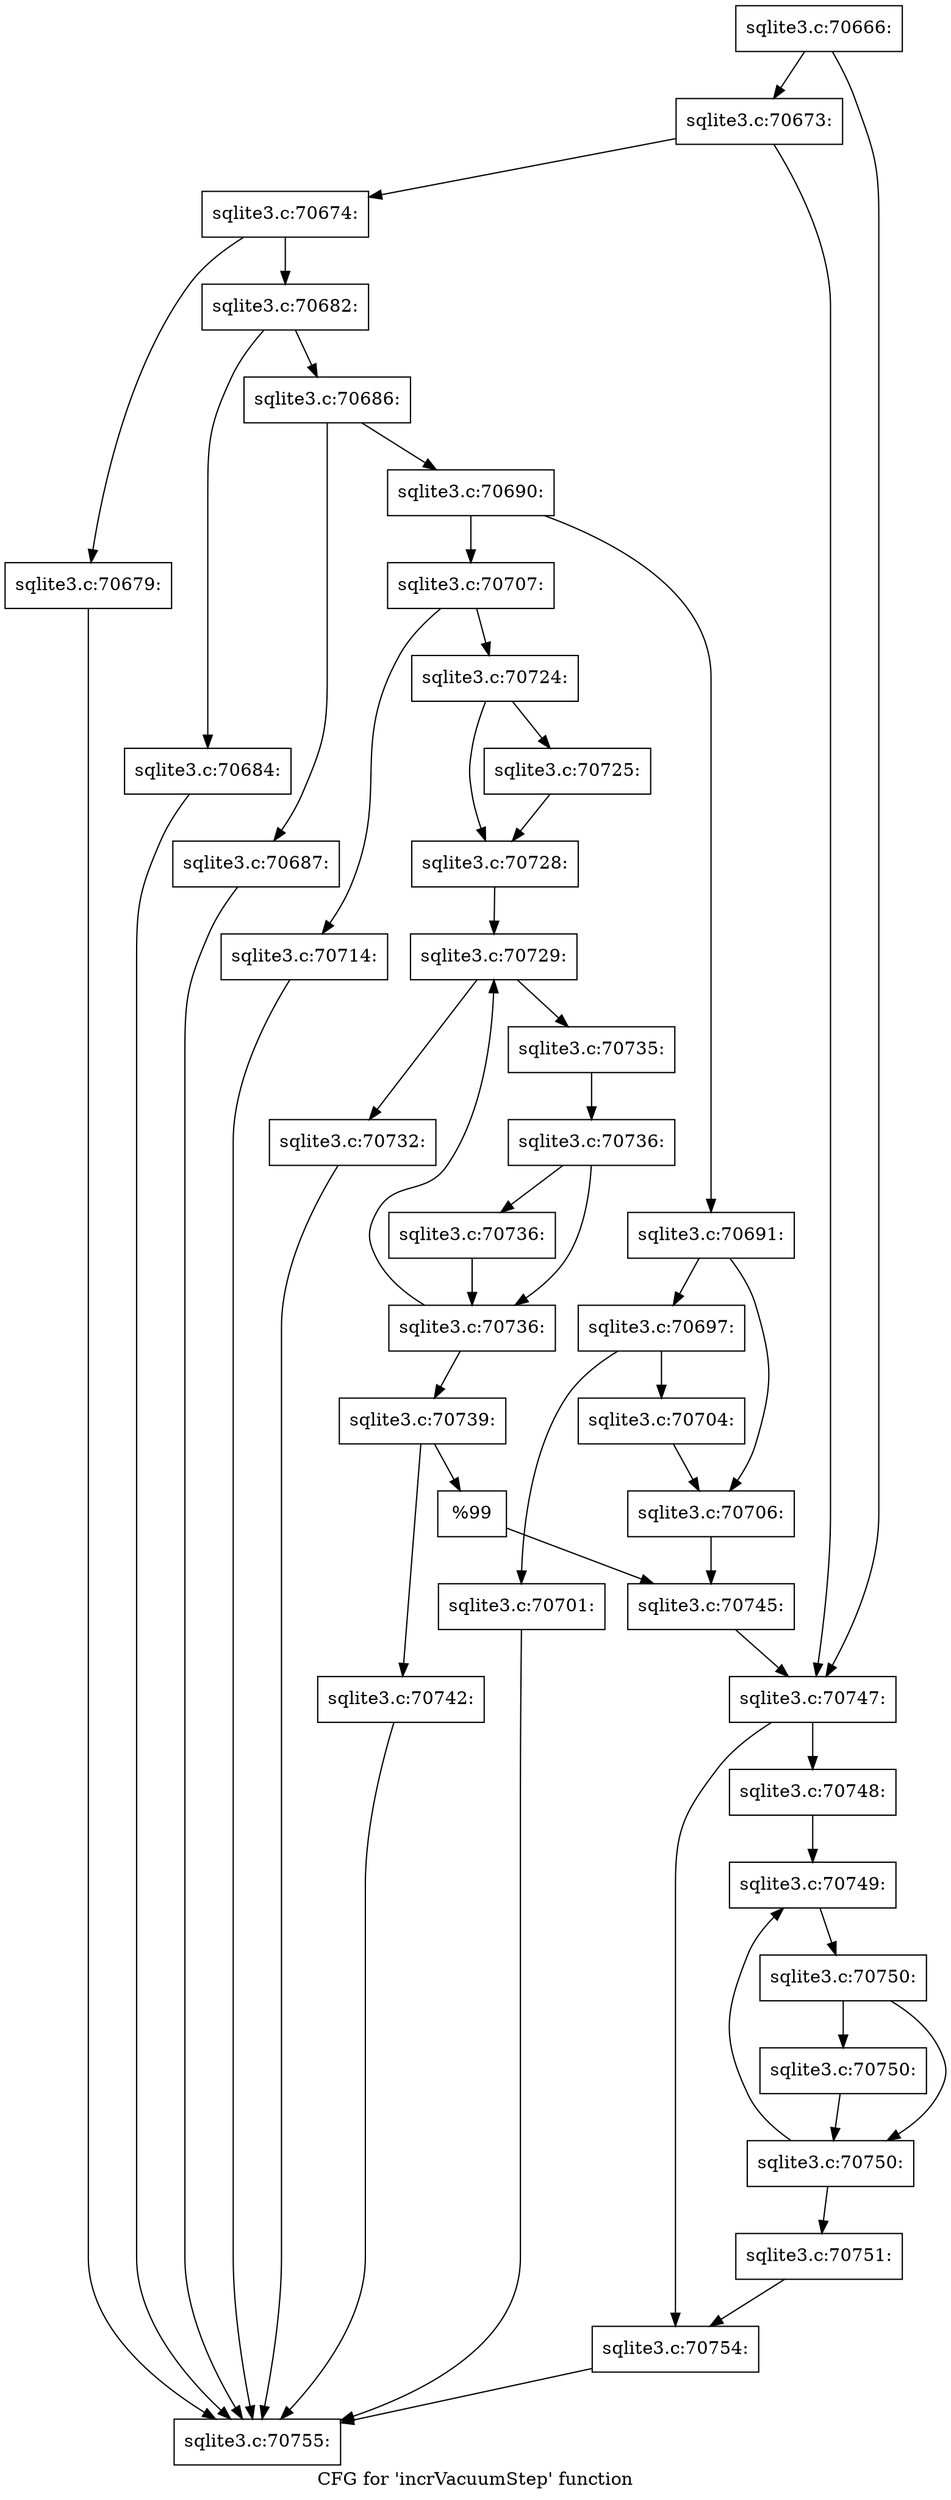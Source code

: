 digraph "CFG for 'incrVacuumStep' function" {
	label="CFG for 'incrVacuumStep' function";

	Node0x55c0f78f0480 [shape=record,label="{sqlite3.c:70666:}"];
	Node0x55c0f78f0480 -> Node0x55c0f71a0d40;
	Node0x55c0f78f0480 -> Node0x55c0f71a0d90;
	Node0x55c0f71a0d90 [shape=record,label="{sqlite3.c:70673:}"];
	Node0x55c0f71a0d90 -> Node0x55c0f71a0cf0;
	Node0x55c0f71a0d90 -> Node0x55c0f71a0d40;
	Node0x55c0f71a0cf0 [shape=record,label="{sqlite3.c:70674:}"];
	Node0x55c0f71a0cf0 -> Node0x55c0f71a2410;
	Node0x55c0f71a0cf0 -> Node0x55c0f71a2460;
	Node0x55c0f71a2410 [shape=record,label="{sqlite3.c:70679:}"];
	Node0x55c0f71a2410 -> Node0x55c0f78f0600;
	Node0x55c0f71a2460 [shape=record,label="{sqlite3.c:70682:}"];
	Node0x55c0f71a2460 -> Node0x55c0f71a2e10;
	Node0x55c0f71a2460 -> Node0x55c0f71a2e60;
	Node0x55c0f71a2e10 [shape=record,label="{sqlite3.c:70684:}"];
	Node0x55c0f71a2e10 -> Node0x55c0f78f0600;
	Node0x55c0f71a2e60 [shape=record,label="{sqlite3.c:70686:}"];
	Node0x55c0f71a2e60 -> Node0x55c0f71a3460;
	Node0x55c0f71a2e60 -> Node0x55c0f71a34b0;
	Node0x55c0f71a3460 [shape=record,label="{sqlite3.c:70687:}"];
	Node0x55c0f71a3460 -> Node0x55c0f78f0600;
	Node0x55c0f71a34b0 [shape=record,label="{sqlite3.c:70690:}"];
	Node0x55c0f71a34b0 -> Node0x55c0f71a3b80;
	Node0x55c0f71a34b0 -> Node0x55c0f71a3c20;
	Node0x55c0f71a3b80 [shape=record,label="{sqlite3.c:70691:}"];
	Node0x55c0f71a3b80 -> Node0x55c0f71a40a0;
	Node0x55c0f71a3b80 -> Node0x55c0f71a40f0;
	Node0x55c0f71a40a0 [shape=record,label="{sqlite3.c:70697:}"];
	Node0x55c0f71a40a0 -> Node0x55c0f5a25560;
	Node0x55c0f71a40a0 -> Node0x55c0f71a5170;
	Node0x55c0f5a25560 [shape=record,label="{sqlite3.c:70701:}"];
	Node0x55c0f5a25560 -> Node0x55c0f78f0600;
	Node0x55c0f71a5170 [shape=record,label="{sqlite3.c:70704:}"];
	Node0x55c0f71a5170 -> Node0x55c0f71a40f0;
	Node0x55c0f71a40f0 [shape=record,label="{sqlite3.c:70706:}"];
	Node0x55c0f71a40f0 -> Node0x55c0f71a3bd0;
	Node0x55c0f71a3c20 [shape=record,label="{sqlite3.c:70707:}"];
	Node0x55c0f71a3c20 -> Node0x55c0f71a6a10;
	Node0x55c0f71a3c20 -> Node0x55c0f71a6a60;
	Node0x55c0f71a6a10 [shape=record,label="{sqlite3.c:70714:}"];
	Node0x55c0f71a6a10 -> Node0x55c0f78f0600;
	Node0x55c0f71a6a60 [shape=record,label="{sqlite3.c:70724:}"];
	Node0x55c0f71a6a60 -> Node0x55c0f71a7060;
	Node0x55c0f71a6a60 -> Node0x55c0f71a70b0;
	Node0x55c0f71a7060 [shape=record,label="{sqlite3.c:70725:}"];
	Node0x55c0f71a7060 -> Node0x55c0f71a70b0;
	Node0x55c0f71a70b0 [shape=record,label="{sqlite3.c:70728:}"];
	Node0x55c0f71a70b0 -> Node0x55c0f71a7830;
	Node0x55c0f71a7830 [shape=record,label="{sqlite3.c:70729:}"];
	Node0x55c0f71a7830 -> Node0x55c0f71a7f80;
	Node0x55c0f71a7830 -> Node0x55c0f71a8100;
	Node0x55c0f71a7f80 [shape=record,label="{sqlite3.c:70732:}"];
	Node0x55c0f71a7f80 -> Node0x55c0f78f0600;
	Node0x55c0f71a8100 [shape=record,label="{sqlite3.c:70735:}"];
	Node0x55c0f71a8100 -> Node0x55c0f71a77e0;
	Node0x55c0f71a77e0 [shape=record,label="{sqlite3.c:70736:}"];
	Node0x55c0f71a77e0 -> Node0x55c0f71a8b30;
	Node0x55c0f71a77e0 -> Node0x55c0f71a8ae0;
	Node0x55c0f71a8b30 [shape=record,label="{sqlite3.c:70736:}"];
	Node0x55c0f71a8b30 -> Node0x55c0f71a8ae0;
	Node0x55c0f71a8ae0 [shape=record,label="{sqlite3.c:70736:}"];
	Node0x55c0f71a8ae0 -> Node0x55c0f71a7830;
	Node0x55c0f71a8ae0 -> Node0x55c0f71a7790;
	Node0x55c0f71a7790 [shape=record,label="{sqlite3.c:70739:}"];
	Node0x55c0f71a7790 -> Node0x55c0f59e4f70;
	Node0x55c0f71a7790 -> Node0x55c0f71a9980;
	Node0x55c0f59e4f70 [shape=record,label="{sqlite3.c:70742:}"];
	Node0x55c0f59e4f70 -> Node0x55c0f78f0600;
	Node0x55c0f71a9980 [shape=record,label="{%99}"];
	Node0x55c0f71a9980 -> Node0x55c0f71a3bd0;
	Node0x55c0f71a3bd0 [shape=record,label="{sqlite3.c:70745:}"];
	Node0x55c0f71a3bd0 -> Node0x55c0f71a0d40;
	Node0x55c0f71a0d40 [shape=record,label="{sqlite3.c:70747:}"];
	Node0x55c0f71a0d40 -> Node0x55c0f71aa3f0;
	Node0x55c0f71a0d40 -> Node0x55c0f71aa440;
	Node0x55c0f71aa3f0 [shape=record,label="{sqlite3.c:70748:}"];
	Node0x55c0f71aa3f0 -> Node0x55c0f71aa810;
	Node0x55c0f71aa810 [shape=record,label="{sqlite3.c:70749:}"];
	Node0x55c0f71aa810 -> Node0x55c0f71aa7c0;
	Node0x55c0f71aa7c0 [shape=record,label="{sqlite3.c:70750:}"];
	Node0x55c0f71aa7c0 -> Node0x55c0f71aac60;
	Node0x55c0f71aa7c0 -> Node0x55c0f71aacb0;
	Node0x55c0f71aacb0 [shape=record,label="{sqlite3.c:70750:}"];
	Node0x55c0f71aacb0 -> Node0x55c0f71aac60;
	Node0x55c0f71aac60 [shape=record,label="{sqlite3.c:70750:}"];
	Node0x55c0f71aac60 -> Node0x55c0f71aa810;
	Node0x55c0f71aac60 -> Node0x55c0f71aa770;
	Node0x55c0f71aa770 [shape=record,label="{sqlite3.c:70751:}"];
	Node0x55c0f71aa770 -> Node0x55c0f71aa440;
	Node0x55c0f71aa440 [shape=record,label="{sqlite3.c:70754:}"];
	Node0x55c0f71aa440 -> Node0x55c0f78f0600;
	Node0x55c0f78f0600 [shape=record,label="{sqlite3.c:70755:}"];
}
